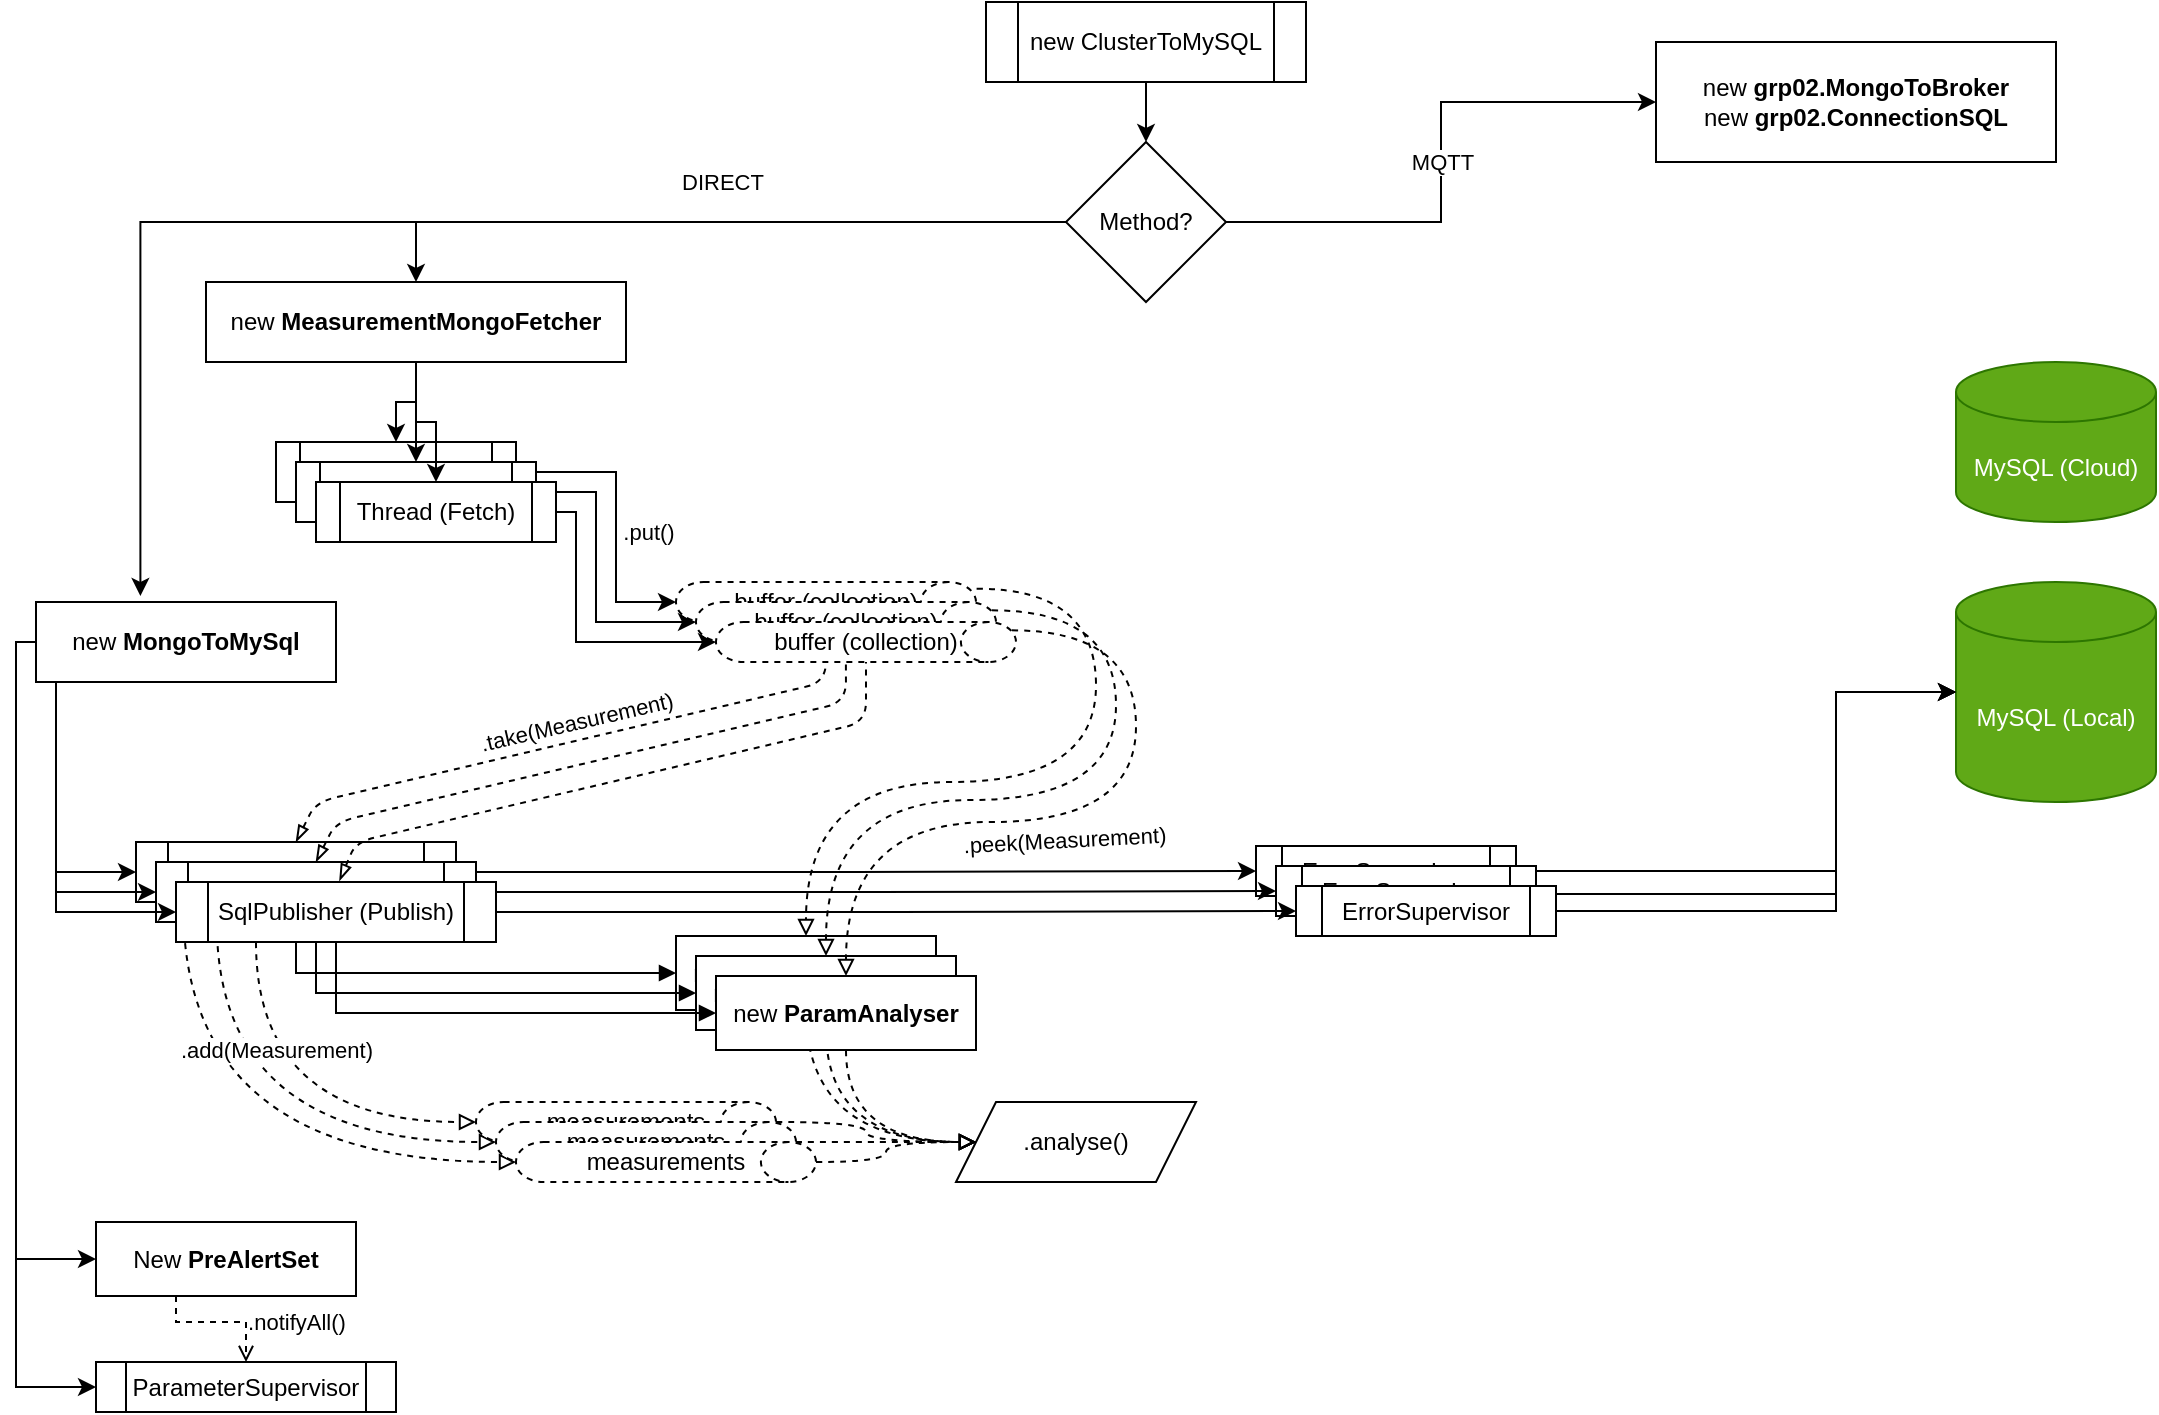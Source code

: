<mxfile version="14.6.13" type="github">
  <diagram name="Page-1" id="c7488fd3-1785-93aa-aadb-54a6760d102a">
    <mxGraphModel dx="2671" dy="889" grid="1" gridSize="10" guides="1" tooltips="1" connect="1" arrows="1" fold="1" page="1" pageScale="1" pageWidth="1100" pageHeight="850" background="#ffffff" math="0" shadow="0">
      <root>
        <mxCell id="0" />
        <mxCell id="1" parent="0" />
        <mxCell id="MG2l7j5qfs5tsOOVZs4c-87" style="edgeStyle=orthogonalEdgeStyle;curved=1;rounded=0;orthogonalLoop=1;jettySize=auto;html=1;entryX=0;entryY=0.5;entryDx=0;entryDy=0;entryPerimeter=0;dashed=1;startArrow=none;startFill=0;endArrow=block;endFill=0;exitX=0.19;exitY=1;exitDx=0;exitDy=0;exitPerimeter=0;" parent="1" source="MG2l7j5qfs5tsOOVZs4c-33" edge="1">
          <mxGeometry relative="1" as="geometry">
            <mxPoint x="70" y="460" as="sourcePoint" />
            <mxPoint x="200" y="600" as="targetPoint" />
            <Array as="points">
              <mxPoint x="60" y="600" />
            </Array>
          </mxGeometry>
        </mxCell>
        <mxCell id="MG2l7j5qfs5tsOOVZs4c-96" style="edgeStyle=orthogonalEdgeStyle;curved=1;rounded=0;orthogonalLoop=1;jettySize=auto;html=1;entryX=0;entryY=0.5;entryDx=0;entryDy=0;dashed=1;startArrow=none;startFill=0;endArrow=block;endFill=0;" parent="1" source="MG2l7j5qfs5tsOOVZs4c-68" target="MG2l7j5qfs5tsOOVZs4c-90" edge="1">
          <mxGeometry relative="1" as="geometry">
            <Array as="points">
              <mxPoint x="355" y="600" />
            </Array>
          </mxGeometry>
        </mxCell>
        <mxCell id="MG2l7j5qfs5tsOOVZs4c-68" value="new &lt;b&gt;ParamAnalyser&lt;/b&gt;" style="rounded=0;whiteSpace=wrap;html=1;labelBackgroundColor=#FFFFFF;strokeWidth=1;align=center;" parent="1" vertex="1">
          <mxGeometry x="290" y="497" width="130" height="37" as="geometry" />
        </mxCell>
        <mxCell id="MG2l7j5qfs5tsOOVZs4c-95" style="edgeStyle=orthogonalEdgeStyle;curved=1;rounded=0;orthogonalLoop=1;jettySize=auto;html=1;entryX=0;entryY=0.5;entryDx=0;entryDy=0;dashed=1;startArrow=none;startFill=0;endArrow=block;endFill=0;" parent="1" source="MG2l7j5qfs5tsOOVZs4c-69" target="MG2l7j5qfs5tsOOVZs4c-90" edge="1">
          <mxGeometry relative="1" as="geometry">
            <Array as="points">
              <mxPoint x="365" y="600" />
            </Array>
          </mxGeometry>
        </mxCell>
        <mxCell id="MG2l7j5qfs5tsOOVZs4c-69" value="new &lt;b&gt;ParamAnalyser&lt;/b&gt;" style="rounded=0;whiteSpace=wrap;html=1;labelBackgroundColor=#FFFFFF;strokeWidth=1;align=center;" parent="1" vertex="1">
          <mxGeometry x="300" y="507" width="130" height="37" as="geometry" />
        </mxCell>
        <mxCell id="MG2l7j5qfs5tsOOVZs4c-72" style="edgeStyle=orthogonalEdgeStyle;rounded=0;orthogonalLoop=1;jettySize=auto;html=1;entryX=0;entryY=0.5;entryDx=0;entryDy=0;startArrow=none;startFill=0;endArrow=block;endFill=1;exitX=0.5;exitY=1;exitDx=0;exitDy=0;" parent="1" source="MG2l7j5qfs5tsOOVZs4c-33" target="MG2l7j5qfs5tsOOVZs4c-69" edge="1">
          <mxGeometry relative="1" as="geometry">
            <mxPoint x="130" y="510" as="sourcePoint" />
            <mxPoint x="250" y="548.5" as="targetPoint" />
          </mxGeometry>
        </mxCell>
        <mxCell id="MG2l7j5qfs5tsOOVZs4c-73" style="edgeStyle=orthogonalEdgeStyle;rounded=0;orthogonalLoop=1;jettySize=auto;html=1;entryX=0;entryY=0.5;entryDx=0;entryDy=0;startArrow=none;startFill=0;endArrow=block;endFill=1;exitX=0.5;exitY=1;exitDx=0;exitDy=0;" parent="1" source="MG2l7j5qfs5tsOOVZs4c-32" target="MG2l7j5qfs5tsOOVZs4c-68" edge="1">
          <mxGeometry relative="1" as="geometry" />
        </mxCell>
        <mxCell id="MG2l7j5qfs5tsOOVZs4c-89" style="edgeStyle=orthogonalEdgeStyle;curved=1;rounded=0;orthogonalLoop=1;jettySize=auto;html=1;entryX=0;entryY=0.5;entryDx=0;entryDy=0;entryPerimeter=0;dashed=1;startArrow=none;startFill=0;endArrow=block;endFill=0;exitX=0.148;exitY=1.083;exitDx=0;exitDy=0;exitPerimeter=0;" parent="1" source="MG2l7j5qfs5tsOOVZs4c-32" target="MG2l7j5qfs5tsOOVZs4c-86" edge="1">
          <mxGeometry relative="1" as="geometry">
            <Array as="points">
              <mxPoint x="44" y="610" />
            </Array>
          </mxGeometry>
        </mxCell>
        <mxCell id="MG2l7j5qfs5tsOOVZs4c-32" value="" style="shape=process;whiteSpace=wrap;html=1;backgroundOutline=1;" parent="1" vertex="1">
          <mxGeometry x="20" y="450" width="160" height="30" as="geometry" />
        </mxCell>
        <mxCell id="MG2l7j5qfs5tsOOVZs4c-52" value="" style="endArrow=none;dashed=1;html=1;entryX=0.5;entryY=1;entryDx=0;entryDy=0;entryPerimeter=0;exitX=0.5;exitY=0;exitDx=0;exitDy=0;startArrow=blockThin;startFill=0;" parent="1" source="MG2l7j5qfs5tsOOVZs4c-32" edge="1">
          <mxGeometry width="50" height="50" relative="1" as="geometry">
            <mxPoint x="90" y="401.08" as="sourcePoint" />
            <mxPoint x="364.92" y="340.0" as="targetPoint" />
            <Array as="points">
              <mxPoint x="110" y="430" />
              <mxPoint x="365" y="370" />
            </Array>
          </mxGeometry>
        </mxCell>
        <mxCell id="MG2l7j5qfs5tsOOVZs4c-56" value=".take(Measurement)" style="edgeLabel;html=1;align=center;verticalAlign=middle;resizable=0;points=[];labelBorderColor=none;labelBackgroundColor=#FFFFFF;rotation=347;" parent="MG2l7j5qfs5tsOOVZs4c-52" vertex="1" connectable="0">
          <mxGeometry x="0.227" y="1" relative="1" as="geometry">
            <mxPoint x="-36" as="offset" />
          </mxGeometry>
        </mxCell>
        <mxCell id="MG2l7j5qfs5tsOOVZs4c-23" value="" style="edgeStyle=orthogonalEdgeStyle;rounded=0;orthogonalLoop=1;jettySize=auto;html=1;entryX=0;entryY=0.5;entryDx=0;entryDy=0;entryPerimeter=0;" parent="1" source="MG2l7j5qfs5tsOOVZs4c-1" target="MG2l7j5qfs5tsOOVZs4c-19" edge="1">
          <mxGeometry relative="1" as="geometry">
            <Array as="points">
              <mxPoint x="260" y="265" />
              <mxPoint x="260" y="330" />
            </Array>
          </mxGeometry>
        </mxCell>
        <mxCell id="MG2l7j5qfs5tsOOVZs4c-57" value=".put()" style="edgeLabel;html=1;align=center;verticalAlign=middle;resizable=0;points=[];" parent="MG2l7j5qfs5tsOOVZs4c-23" vertex="1" connectable="0">
          <mxGeometry x="0.026" y="-2" relative="1" as="geometry">
            <mxPoint x="18" y="5" as="offset" />
          </mxGeometry>
        </mxCell>
        <mxCell id="MG2l7j5qfs5tsOOVZs4c-1" value="" style="shape=process;whiteSpace=wrap;html=1;backgroundOutline=1;" parent="1" vertex="1">
          <mxGeometry x="90" y="250" width="120" height="30" as="geometry" />
        </mxCell>
        <mxCell id="MG2l7j5qfs5tsOOVZs4c-24" style="edgeStyle=orthogonalEdgeStyle;rounded=0;orthogonalLoop=1;jettySize=auto;html=1;entryX=0;entryY=0.5;entryDx=0;entryDy=0;entryPerimeter=0;" parent="1" source="MG2l7j5qfs5tsOOVZs4c-2" target="MG2l7j5qfs5tsOOVZs4c-20" edge="1">
          <mxGeometry relative="1" as="geometry">
            <Array as="points">
              <mxPoint x="250" y="275" />
              <mxPoint x="250" y="340" />
            </Array>
          </mxGeometry>
        </mxCell>
        <mxCell id="MG2l7j5qfs5tsOOVZs4c-2" value="" style="shape=process;whiteSpace=wrap;html=1;backgroundOutline=1;" parent="1" vertex="1">
          <mxGeometry x="100" y="260" width="120" height="30" as="geometry" />
        </mxCell>
        <mxCell id="MG2l7j5qfs5tsOOVZs4c-22" value="" style="edgeStyle=orthogonalEdgeStyle;rounded=0;orthogonalLoop=1;jettySize=auto;html=1;" parent="1" source="MG2l7j5qfs5tsOOVZs4c-3" target="MG2l7j5qfs5tsOOVZs4c-21" edge="1">
          <mxGeometry relative="1" as="geometry">
            <Array as="points">
              <mxPoint x="240" y="285" />
              <mxPoint x="240" y="350" />
            </Array>
          </mxGeometry>
        </mxCell>
        <mxCell id="MG2l7j5qfs5tsOOVZs4c-3" value="Thread (Fetch)" style="shape=process;whiteSpace=wrap;html=1;backgroundOutline=1;" parent="1" vertex="1">
          <mxGeometry x="110" y="270" width="120" height="30" as="geometry" />
        </mxCell>
        <mxCell id="MG2l7j5qfs5tsOOVZs4c-8" value="" style="edgeStyle=orthogonalEdgeStyle;rounded=0;orthogonalLoop=1;jettySize=auto;html=1;" parent="1" source="MG2l7j5qfs5tsOOVZs4c-4" target="MG2l7j5qfs5tsOOVZs4c-7" edge="1">
          <mxGeometry relative="1" as="geometry" />
        </mxCell>
        <mxCell id="MG2l7j5qfs5tsOOVZs4c-4" value="new ClusterToMySQL" style="shape=process;whiteSpace=wrap;html=1;backgroundOutline=1;" parent="1" vertex="1">
          <mxGeometry x="445" y="30" width="160" height="40" as="geometry" />
        </mxCell>
        <mxCell id="MG2l7j5qfs5tsOOVZs4c-10" value="MQTT" style="edgeStyle=orthogonalEdgeStyle;rounded=0;orthogonalLoop=1;jettySize=auto;html=1;" parent="1" source="MG2l7j5qfs5tsOOVZs4c-7" target="MG2l7j5qfs5tsOOVZs4c-9" edge="1">
          <mxGeometry relative="1" as="geometry" />
        </mxCell>
        <mxCell id="MG2l7j5qfs5tsOOVZs4c-12" value="DIRECT" style="edgeStyle=orthogonalEdgeStyle;rounded=0;orthogonalLoop=1;jettySize=auto;html=1;entryX=0.5;entryY=0;entryDx=0;entryDy=0;" parent="1" source="MG2l7j5qfs5tsOOVZs4c-7" target="MG2l7j5qfs5tsOOVZs4c-11" edge="1">
          <mxGeometry x="-0.028" y="-20" relative="1" as="geometry">
            <mxPoint as="offset" />
          </mxGeometry>
        </mxCell>
        <mxCell id="MG2l7j5qfs5tsOOVZs4c-15" style="edgeStyle=orthogonalEdgeStyle;rounded=0;orthogonalLoop=1;jettySize=auto;html=1;entryX=0.348;entryY=-0.075;entryDx=0;entryDy=0;entryPerimeter=0;exitX=0;exitY=0.5;exitDx=0;exitDy=0;" parent="1" source="MG2l7j5qfs5tsOOVZs4c-7" target="MG2l7j5qfs5tsOOVZs4c-14" edge="1">
          <mxGeometry relative="1" as="geometry" />
        </mxCell>
        <mxCell id="MG2l7j5qfs5tsOOVZs4c-7" value="Method?" style="rhombus;whiteSpace=wrap;html=1;" parent="1" vertex="1">
          <mxGeometry x="485" y="100" width="80" height="80" as="geometry" />
        </mxCell>
        <mxCell id="MG2l7j5qfs5tsOOVZs4c-9" value="&lt;span&gt;new&amp;nbsp;&lt;/span&gt;&lt;b&gt;grp02.MongoToBroker&lt;br&gt;&lt;/b&gt;new&amp;nbsp;&lt;b&gt;grp02.ConnectionSQL&lt;/b&gt;&lt;b&gt;&lt;br&gt;&lt;/b&gt;" style="whiteSpace=wrap;html=1;" parent="1" vertex="1">
          <mxGeometry x="780" y="50" width="200" height="60" as="geometry" />
        </mxCell>
        <mxCell id="MG2l7j5qfs5tsOOVZs4c-16" value="" style="edgeStyle=orthogonalEdgeStyle;rounded=0;orthogonalLoop=1;jettySize=auto;html=1;" parent="1" source="MG2l7j5qfs5tsOOVZs4c-11" target="MG2l7j5qfs5tsOOVZs4c-3" edge="1">
          <mxGeometry relative="1" as="geometry" />
        </mxCell>
        <mxCell id="MG2l7j5qfs5tsOOVZs4c-17" style="edgeStyle=orthogonalEdgeStyle;rounded=0;orthogonalLoop=1;jettySize=auto;html=1;" parent="1" source="MG2l7j5qfs5tsOOVZs4c-11" target="MG2l7j5qfs5tsOOVZs4c-1" edge="1">
          <mxGeometry relative="1" as="geometry" />
        </mxCell>
        <mxCell id="MG2l7j5qfs5tsOOVZs4c-18" style="edgeStyle=orthogonalEdgeStyle;rounded=0;orthogonalLoop=1;jettySize=auto;html=1;entryX=0.5;entryY=0;entryDx=0;entryDy=0;" parent="1" source="MG2l7j5qfs5tsOOVZs4c-11" target="MG2l7j5qfs5tsOOVZs4c-2" edge="1">
          <mxGeometry relative="1" as="geometry" />
        </mxCell>
        <mxCell id="MG2l7j5qfs5tsOOVZs4c-11" value="new &lt;b&gt;MeasurementMongoFetcher&lt;/b&gt;&lt;b&gt;&lt;br&gt;&lt;/b&gt;" style="whiteSpace=wrap;html=1;" parent="1" vertex="1">
          <mxGeometry x="55" y="170" width="210" height="40" as="geometry" />
        </mxCell>
        <mxCell id="MG2l7j5qfs5tsOOVZs4c-28" style="edgeStyle=orthogonalEdgeStyle;rounded=0;orthogonalLoop=1;jettySize=auto;html=1;entryX=0;entryY=0.5;entryDx=0;entryDy=0;" parent="1" target="MG2l7j5qfs5tsOOVZs4c-32" edge="1">
          <mxGeometry relative="1" as="geometry">
            <mxPoint x="-20" y="371" as="sourcePoint" />
            <mxPoint x="20" y="415" as="targetPoint" />
            <Array as="points">
              <mxPoint x="-20" y="465" />
            </Array>
          </mxGeometry>
        </mxCell>
        <mxCell id="MG2l7j5qfs5tsOOVZs4c-61" style="edgeStyle=orthogonalEdgeStyle;rounded=0;orthogonalLoop=1;jettySize=auto;html=1;entryX=0;entryY=0.5;entryDx=0;entryDy=0;startArrow=none;startFill=0;exitX=0;exitY=0.5;exitDx=0;exitDy=0;" parent="1" source="MG2l7j5qfs5tsOOVZs4c-14" target="MG2l7j5qfs5tsOOVZs4c-64" edge="1">
          <mxGeometry relative="1" as="geometry">
            <mxPoint x="-20" y="532.5" as="targetPoint" />
            <Array as="points">
              <mxPoint x="-40" y="350" />
              <mxPoint x="-40" y="659" />
            </Array>
          </mxGeometry>
        </mxCell>
        <mxCell id="MG2l7j5qfs5tsOOVZs4c-65" style="edgeStyle=orthogonalEdgeStyle;rounded=0;orthogonalLoop=1;jettySize=auto;html=1;entryX=0;entryY=0.5;entryDx=0;entryDy=0;startArrow=none;startFill=0;exitX=0;exitY=0.5;exitDx=0;exitDy=0;" parent="1" source="MG2l7j5qfs5tsOOVZs4c-14" target="MG2l7j5qfs5tsOOVZs4c-63" edge="1">
          <mxGeometry relative="1" as="geometry">
            <Array as="points">
              <mxPoint x="-40" y="350" />
              <mxPoint x="-40" y="723" />
            </Array>
          </mxGeometry>
        </mxCell>
        <mxCell id="MG2l7j5qfs5tsOOVZs4c-14" value="new &lt;b&gt;MongoToMySql&lt;/b&gt;&lt;b&gt;&lt;br&gt;&lt;/b&gt;" style="whiteSpace=wrap;html=1;" parent="1" vertex="1">
          <mxGeometry x="-30" y="330" width="150" height="40" as="geometry" />
        </mxCell>
        <mxCell id="MG2l7j5qfs5tsOOVZs4c-19" value="buffer (collection)" style="strokeWidth=1;html=1;shape=mxgraph.flowchart.direct_data;whiteSpace=wrap;dashed=1;align=center;" parent="1" vertex="1">
          <mxGeometry x="290" y="320" width="150" height="20" as="geometry" />
        </mxCell>
        <mxCell id="MG2l7j5qfs5tsOOVZs4c-20" value="buffer (collection)" style="strokeWidth=1;html=1;shape=mxgraph.flowchart.direct_data;whiteSpace=wrap;dashed=1;align=center;" parent="1" vertex="1">
          <mxGeometry x="300" y="330" width="150" height="20" as="geometry" />
        </mxCell>
        <mxCell id="MG2l7j5qfs5tsOOVZs4c-25" value="MySQL (Local)" style="shape=cylinder3;whiteSpace=wrap;html=1;boundedLbl=1;backgroundOutline=1;size=15;strokeWidth=1;fillColor=#60a917;strokeColor=#2D7600;fontColor=#ffffff;" parent="1" vertex="1">
          <mxGeometry x="930" y="320" width="100" height="110" as="geometry" />
        </mxCell>
        <mxCell id="MG2l7j5qfs5tsOOVZs4c-44" style="edgeStyle=orthogonalEdgeStyle;rounded=0;orthogonalLoop=1;jettySize=auto;html=1;entryX=0;entryY=0.5;entryDx=0;entryDy=0;" parent="1" source="MG2l7j5qfs5tsOOVZs4c-32" target="MG2l7j5qfs5tsOOVZs4c-45" edge="1">
          <mxGeometry relative="1" as="geometry">
            <mxPoint x="590" y="455" as="targetPoint" />
          </mxGeometry>
        </mxCell>
        <mxCell id="MG2l7j5qfs5tsOOVZs4c-33" value="" style="shape=process;whiteSpace=wrap;html=1;backgroundOutline=1;" parent="1" vertex="1">
          <mxGeometry x="30" y="460" width="160" height="30" as="geometry" />
        </mxCell>
        <mxCell id="MG2l7j5qfs5tsOOVZs4c-36" style="edgeStyle=orthogonalEdgeStyle;rounded=0;orthogonalLoop=1;jettySize=auto;html=1;entryX=0;entryY=0.5;entryDx=0;entryDy=0;" parent="1" target="MG2l7j5qfs5tsOOVZs4c-33" edge="1">
          <mxGeometry relative="1" as="geometry">
            <mxPoint x="-20" y="370" as="sourcePoint" />
            <Array as="points">
              <mxPoint x="-20" y="370" />
              <mxPoint x="-20" y="425" />
            </Array>
          </mxGeometry>
        </mxCell>
        <mxCell id="MG2l7j5qfs5tsOOVZs4c-37" style="edgeStyle=orthogonalEdgeStyle;rounded=0;orthogonalLoop=1;jettySize=auto;html=1;entryX=0;entryY=0.5;entryDx=0;entryDy=0;" parent="1" source="MG2l7j5qfs5tsOOVZs4c-14" target="MG2l7j5qfs5tsOOVZs4c-34" edge="1">
          <mxGeometry relative="1" as="geometry">
            <Array as="points">
              <mxPoint x="-20" y="485" />
            </Array>
          </mxGeometry>
        </mxCell>
        <mxCell id="MG2l7j5qfs5tsOOVZs4c-40" style="edgeStyle=orthogonalEdgeStyle;rounded=0;orthogonalLoop=1;jettySize=auto;html=1;exitX=1;exitY=0.5;exitDx=0;exitDy=0;entryX=0;entryY=0.5;entryDx=0;entryDy=0;entryPerimeter=0;" parent="1" source="MG2l7j5qfs5tsOOVZs4c-45" target="MG2l7j5qfs5tsOOVZs4c-25" edge="1">
          <mxGeometry relative="1" as="geometry">
            <mxPoint x="710" y="420" as="sourcePoint" />
            <Array as="points">
              <mxPoint x="870" y="465" />
              <mxPoint x="870" y="375" />
            </Array>
          </mxGeometry>
        </mxCell>
        <mxCell id="MG2l7j5qfs5tsOOVZs4c-45" value="ErrorSupervisor" style="shape=process;whiteSpace=wrap;html=1;backgroundOutline=1;strokeWidth=1;" parent="1" vertex="1">
          <mxGeometry x="580" y="452" width="130" height="25" as="geometry" />
        </mxCell>
        <mxCell id="MG2l7j5qfs5tsOOVZs4c-48" style="edgeStyle=orthogonalEdgeStyle;rounded=0;orthogonalLoop=1;jettySize=auto;html=1;entryX=0;entryY=0.5;entryDx=0;entryDy=0;entryPerimeter=0;exitX=1;exitY=0.5;exitDx=0;exitDy=0;" parent="1" source="MG2l7j5qfs5tsOOVZs4c-46" target="MG2l7j5qfs5tsOOVZs4c-25" edge="1">
          <mxGeometry relative="1" as="geometry">
            <Array as="points">
              <mxPoint x="720" y="476" />
              <mxPoint x="870" y="476" />
              <mxPoint x="870" y="375" />
            </Array>
          </mxGeometry>
        </mxCell>
        <mxCell id="MG2l7j5qfs5tsOOVZs4c-49" style="edgeStyle=orthogonalEdgeStyle;rounded=0;orthogonalLoop=1;jettySize=auto;html=1;entryX=0;entryY=0.5;entryDx=0;entryDy=0;entryPerimeter=0;exitX=1;exitY=0.5;exitDx=0;exitDy=0;" parent="1" source="MG2l7j5qfs5tsOOVZs4c-47" target="MG2l7j5qfs5tsOOVZs4c-25" edge="1">
          <mxGeometry relative="1" as="geometry">
            <Array as="points">
              <mxPoint x="870" y="485" />
              <mxPoint x="870" y="375" />
            </Array>
          </mxGeometry>
        </mxCell>
        <mxCell id="MG2l7j5qfs5tsOOVZs4c-43" style="edgeStyle=orthogonalEdgeStyle;rounded=0;orthogonalLoop=1;jettySize=auto;html=1;entryX=0;entryY=0.5;entryDx=0;entryDy=0;" parent="1" source="MG2l7j5qfs5tsOOVZs4c-33" target="MG2l7j5qfs5tsOOVZs4c-46" edge="1">
          <mxGeometry relative="1" as="geometry">
            <mxPoint x="590" y="470" as="targetPoint" />
          </mxGeometry>
        </mxCell>
        <mxCell id="MG2l7j5qfs5tsOOVZs4c-83" style="edgeStyle=orthogonalEdgeStyle;curved=1;rounded=0;orthogonalLoop=1;jettySize=auto;html=1;exitX=0.25;exitY=1;exitDx=0;exitDy=0;entryX=0;entryY=0.5;entryDx=0;entryDy=0;entryPerimeter=0;dashed=1;startArrow=none;startFill=0;endArrow=block;endFill=0;" parent="1" source="MG2l7j5qfs5tsOOVZs4c-34" target="MG2l7j5qfs5tsOOVZs4c-81" edge="1">
          <mxGeometry relative="1" as="geometry" />
        </mxCell>
        <mxCell id="MG2l7j5qfs5tsOOVZs4c-84" value=".add(Measurement)" style="edgeLabel;html=1;align=center;verticalAlign=middle;resizable=0;points=[];" parent="MG2l7j5qfs5tsOOVZs4c-83" vertex="1" connectable="0">
          <mxGeometry x="-0.35" y="20" relative="1" as="geometry">
            <mxPoint x="-10" y="-11" as="offset" />
          </mxGeometry>
        </mxCell>
        <mxCell id="MG2l7j5qfs5tsOOVZs4c-34" value="SqlPublisher (Publish)" style="shape=process;whiteSpace=wrap;html=1;backgroundOutline=1;" parent="1" vertex="1">
          <mxGeometry x="40" y="470" width="160" height="30" as="geometry" />
        </mxCell>
        <mxCell id="MG2l7j5qfs5tsOOVZs4c-50" value="" style="endArrow=none;dashed=1;html=1;entryX=0.5;entryY=1;entryDx=0;entryDy=0;entryPerimeter=0;exitX=0.511;exitY=-0.023;exitDx=0;exitDy=0;exitPerimeter=0;startArrow=blockThin;startFill=0;" parent="1" source="MG2l7j5qfs5tsOOVZs4c-34" target="MG2l7j5qfs5tsOOVZs4c-21" edge="1">
          <mxGeometry width="50" height="50" relative="1" as="geometry">
            <mxPoint x="470" y="350" as="sourcePoint" />
            <mxPoint x="520" y="300" as="targetPoint" />
            <Array as="points">
              <mxPoint x="130" y="450" />
              <mxPoint x="385" y="390" />
            </Array>
          </mxGeometry>
        </mxCell>
        <mxCell id="MG2l7j5qfs5tsOOVZs4c-51" value="" style="endArrow=none;dashed=1;html=1;entryX=0.5;entryY=1;entryDx=0;entryDy=0;entryPerimeter=0;exitX=0.5;exitY=0;exitDx=0;exitDy=0;startArrow=blockThin;startFill=0;" parent="1" source="MG2l7j5qfs5tsOOVZs4c-33" edge="1">
          <mxGeometry width="50" height="50" relative="1" as="geometry">
            <mxPoint x="100.0" y="410.0" as="sourcePoint" />
            <mxPoint x="374.92" y="348.92" as="targetPoint" />
            <Array as="points">
              <mxPoint x="120" y="440" />
              <mxPoint x="375" y="380" />
            </Array>
          </mxGeometry>
        </mxCell>
        <mxCell id="MG2l7j5qfs5tsOOVZs4c-76" style="edgeStyle=orthogonalEdgeStyle;rounded=0;orthogonalLoop=1;jettySize=auto;html=1;startArrow=none;startFill=0;endArrow=block;endFill=0;exitX=1.002;exitY=0.167;exitDx=0;exitDy=0;exitPerimeter=0;curved=1;dashed=1;entryX=0.5;entryY=0;entryDx=0;entryDy=0;" parent="1" source="MG2l7j5qfs5tsOOVZs4c-19" target="MG2l7j5qfs5tsOOVZs4c-68" edge="1">
          <mxGeometry relative="1" as="geometry">
            <Array as="points">
              <mxPoint x="500" y="323" />
              <mxPoint x="500" y="420" />
              <mxPoint x="355" y="420" />
            </Array>
          </mxGeometry>
        </mxCell>
        <mxCell id="MG2l7j5qfs5tsOOVZs4c-21" value="buffer (collection)" style="strokeWidth=1;html=1;shape=mxgraph.flowchart.direct_data;whiteSpace=wrap;dashed=1;align=center;" parent="1" vertex="1">
          <mxGeometry x="310" y="340" width="150" height="20" as="geometry" />
        </mxCell>
        <mxCell id="MG2l7j5qfs5tsOOVZs4c-62" value="MySQL (Cloud)" style="shape=cylinder3;whiteSpace=wrap;html=1;boundedLbl=1;backgroundOutline=1;size=15;strokeWidth=1;fillColor=#60a917;strokeColor=#2D7600;fontColor=#ffffff;" parent="1" vertex="1">
          <mxGeometry x="930" y="210" width="100" height="80" as="geometry" />
        </mxCell>
        <mxCell id="MG2l7j5qfs5tsOOVZs4c-46" value="ErrorSupervisor" style="shape=process;whiteSpace=wrap;html=1;backgroundOutline=1;strokeWidth=1;" parent="1" vertex="1">
          <mxGeometry x="590" y="462" width="130" height="25" as="geometry" />
        </mxCell>
        <mxCell id="MG2l7j5qfs5tsOOVZs4c-47" value="ErrorSupervisor" style="shape=process;whiteSpace=wrap;html=1;backgroundOutline=1;strokeWidth=1;" parent="1" vertex="1">
          <mxGeometry x="600" y="472" width="130" height="25" as="geometry" />
        </mxCell>
        <mxCell id="MG2l7j5qfs5tsOOVZs4c-63" value="ParameterSupervisor" style="shape=process;whiteSpace=wrap;html=1;backgroundOutline=1;strokeWidth=1;" parent="1" vertex="1">
          <mxGeometry y="710" width="150" height="25" as="geometry" />
        </mxCell>
        <mxCell id="MG2l7j5qfs5tsOOVZs4c-66" style="edgeStyle=orthogonalEdgeStyle;rounded=0;orthogonalLoop=1;jettySize=auto;html=1;entryX=0.5;entryY=0;entryDx=0;entryDy=0;startArrow=none;startFill=0;dashed=1;endArrow=open;endFill=0;" parent="1" source="MG2l7j5qfs5tsOOVZs4c-64" target="MG2l7j5qfs5tsOOVZs4c-63" edge="1">
          <mxGeometry relative="1" as="geometry">
            <Array as="points">
              <mxPoint x="40" y="690" />
              <mxPoint x="75" y="690" />
            </Array>
          </mxGeometry>
        </mxCell>
        <mxCell id="MG2l7j5qfs5tsOOVZs4c-67" value=".notifyAll()" style="edgeLabel;html=1;align=center;verticalAlign=middle;resizable=0;points=[];" parent="MG2l7j5qfs5tsOOVZs4c-66" vertex="1" connectable="0">
          <mxGeometry x="0.228" relative="1" as="geometry">
            <mxPoint x="31" as="offset" />
          </mxGeometry>
        </mxCell>
        <mxCell id="MG2l7j5qfs5tsOOVZs4c-64" value="New &lt;b&gt;PreAlertSet&lt;/b&gt;" style="rounded=0;whiteSpace=wrap;html=1;labelBackgroundColor=#FFFFFF;strokeWidth=1;align=center;" parent="1" vertex="1">
          <mxGeometry y="640" width="130" height="37" as="geometry" />
        </mxCell>
        <mxCell id="MG2l7j5qfs5tsOOVZs4c-91" style="edgeStyle=orthogonalEdgeStyle;curved=1;rounded=0;orthogonalLoop=1;jettySize=auto;html=1;entryX=0;entryY=0.5;entryDx=0;entryDy=0;dashed=1;startArrow=none;startFill=0;endArrow=block;endFill=0;" parent="1" source="MG2l7j5qfs5tsOOVZs4c-70" target="MG2l7j5qfs5tsOOVZs4c-90" edge="1">
          <mxGeometry relative="1" as="geometry">
            <Array as="points">
              <mxPoint x="375" y="600" />
            </Array>
          </mxGeometry>
        </mxCell>
        <mxCell id="MG2l7j5qfs5tsOOVZs4c-70" value="new &lt;b&gt;ParamAnalyser&lt;/b&gt;" style="rounded=0;whiteSpace=wrap;html=1;labelBackgroundColor=#FFFFFF;strokeWidth=1;align=center;" parent="1" vertex="1">
          <mxGeometry x="310" y="517" width="130" height="37" as="geometry" />
        </mxCell>
        <mxCell id="MG2l7j5qfs5tsOOVZs4c-71" style="edgeStyle=orthogonalEdgeStyle;rounded=0;orthogonalLoop=1;jettySize=auto;html=1;entryX=0;entryY=0.5;entryDx=0;entryDy=0;startArrow=none;startFill=0;endArrow=block;endFill=1;exitX=0.5;exitY=1;exitDx=0;exitDy=0;" parent="1" source="MG2l7j5qfs5tsOOVZs4c-34" target="MG2l7j5qfs5tsOOVZs4c-70" edge="1">
          <mxGeometry relative="1" as="geometry" />
        </mxCell>
        <mxCell id="MG2l7j5qfs5tsOOVZs4c-78" style="edgeStyle=orthogonalEdgeStyle;rounded=0;orthogonalLoop=1;jettySize=auto;html=1;startArrow=none;startFill=0;endArrow=block;endFill=0;exitX=0.986;exitY=0.208;exitDx=0;exitDy=0;exitPerimeter=0;curved=1;dashed=1;entryX=0.5;entryY=0;entryDx=0;entryDy=0;" parent="1" source="MG2l7j5qfs5tsOOVZs4c-20" target="MG2l7j5qfs5tsOOVZs4c-69" edge="1">
          <mxGeometry relative="1" as="geometry">
            <mxPoint x="530.3" y="386.67" as="sourcePoint" />
            <mxPoint x="395" y="583.33" as="targetPoint" />
            <Array as="points">
              <mxPoint x="510" y="334" />
              <mxPoint x="510" y="429" />
              <mxPoint x="365" y="429" />
            </Array>
          </mxGeometry>
        </mxCell>
        <mxCell id="MG2l7j5qfs5tsOOVZs4c-79" style="edgeStyle=orthogonalEdgeStyle;rounded=0;orthogonalLoop=1;jettySize=auto;html=1;startArrow=none;startFill=0;endArrow=block;endFill=0;exitX=0.986;exitY=0.208;exitDx=0;exitDy=0;exitPerimeter=0;curved=1;dashed=1;entryX=0.5;entryY=0;entryDx=0;entryDy=0;" parent="1" target="MG2l7j5qfs5tsOOVZs4c-70" edge="1">
          <mxGeometry relative="1" as="geometry">
            <mxPoint x="457.9" y="344.16" as="sourcePoint" />
            <mxPoint x="305" y="520" as="targetPoint" />
            <Array as="points">
              <mxPoint x="520" y="344" />
              <mxPoint x="520" y="440" />
              <mxPoint x="375" y="440" />
            </Array>
          </mxGeometry>
        </mxCell>
        <mxCell id="MG2l7j5qfs5tsOOVZs4c-80" value=".peek(Measurement)" style="edgeLabel;html=1;align=center;verticalAlign=middle;resizable=0;points=[];rotation=357;" parent="MG2l7j5qfs5tsOOVZs4c-79" vertex="1" connectable="0">
          <mxGeometry x="0.027" y="-3" relative="1" as="geometry">
            <mxPoint x="1" y="12" as="offset" />
          </mxGeometry>
        </mxCell>
        <mxCell id="MG2l7j5qfs5tsOOVZs4c-39" value="" style="edgeStyle=orthogonalEdgeStyle;rounded=0;orthogonalLoop=1;jettySize=auto;html=1;entryX=0;entryY=0.5;entryDx=0;entryDy=0;" parent="1" source="MG2l7j5qfs5tsOOVZs4c-34" target="MG2l7j5qfs5tsOOVZs4c-47" edge="1">
          <mxGeometry relative="1" as="geometry">
            <mxPoint x="590" y="485" as="targetPoint" />
          </mxGeometry>
        </mxCell>
        <mxCell id="MG2l7j5qfs5tsOOVZs4c-93" style="edgeStyle=orthogonalEdgeStyle;curved=1;rounded=0;orthogonalLoop=1;jettySize=auto;html=1;entryX=0;entryY=0.5;entryDx=0;entryDy=0;dashed=1;startArrow=none;startFill=0;endArrow=block;endFill=0;" parent="1" source="MG2l7j5qfs5tsOOVZs4c-81" target="MG2l7j5qfs5tsOOVZs4c-90" edge="1">
          <mxGeometry relative="1" as="geometry" />
        </mxCell>
        <mxCell id="MG2l7j5qfs5tsOOVZs4c-81" value="measurements" style="strokeWidth=1;html=1;shape=mxgraph.flowchart.direct_data;whiteSpace=wrap;dashed=1;align=center;" parent="1" vertex="1">
          <mxGeometry x="190" y="580" width="150" height="20" as="geometry" />
        </mxCell>
        <mxCell id="MG2l7j5qfs5tsOOVZs4c-94" style="edgeStyle=orthogonalEdgeStyle;curved=1;rounded=0;orthogonalLoop=1;jettySize=auto;html=1;entryX=0;entryY=0.5;entryDx=0;entryDy=0;dashed=1;startArrow=none;startFill=0;endArrow=block;endFill=0;" parent="1" source="MG2l7j5qfs5tsOOVZs4c-85" target="MG2l7j5qfs5tsOOVZs4c-90" edge="1">
          <mxGeometry relative="1" as="geometry" />
        </mxCell>
        <mxCell id="MG2l7j5qfs5tsOOVZs4c-85" value="measurements" style="strokeWidth=1;html=1;shape=mxgraph.flowchart.direct_data;whiteSpace=wrap;dashed=1;align=center;" parent="1" vertex="1">
          <mxGeometry x="200" y="590" width="150" height="20" as="geometry" />
        </mxCell>
        <mxCell id="MG2l7j5qfs5tsOOVZs4c-92" style="edgeStyle=orthogonalEdgeStyle;curved=1;rounded=0;orthogonalLoop=1;jettySize=auto;html=1;dashed=1;startArrow=none;startFill=0;endArrow=block;endFill=0;entryX=0;entryY=0.5;entryDx=0;entryDy=0;" parent="1" source="MG2l7j5qfs5tsOOVZs4c-86" target="MG2l7j5qfs5tsOOVZs4c-90" edge="1">
          <mxGeometry relative="1" as="geometry">
            <mxPoint x="410" y="600" as="targetPoint" />
          </mxGeometry>
        </mxCell>
        <mxCell id="MG2l7j5qfs5tsOOVZs4c-86" value="measurements" style="strokeWidth=1;html=1;shape=mxgraph.flowchart.direct_data;whiteSpace=wrap;dashed=1;align=center;" parent="1" vertex="1">
          <mxGeometry x="210" y="600" width="150" height="20" as="geometry" />
        </mxCell>
        <mxCell id="MG2l7j5qfs5tsOOVZs4c-90" value=".analyse()" style="shape=parallelogram;perimeter=parallelogramPerimeter;whiteSpace=wrap;html=1;fixedSize=1;labelBackgroundColor=#FFFFFF;strokeWidth=1;align=center;" parent="1" vertex="1">
          <mxGeometry x="430" y="580" width="120" height="40" as="geometry" />
        </mxCell>
      </root>
    </mxGraphModel>
  </diagram>
</mxfile>
